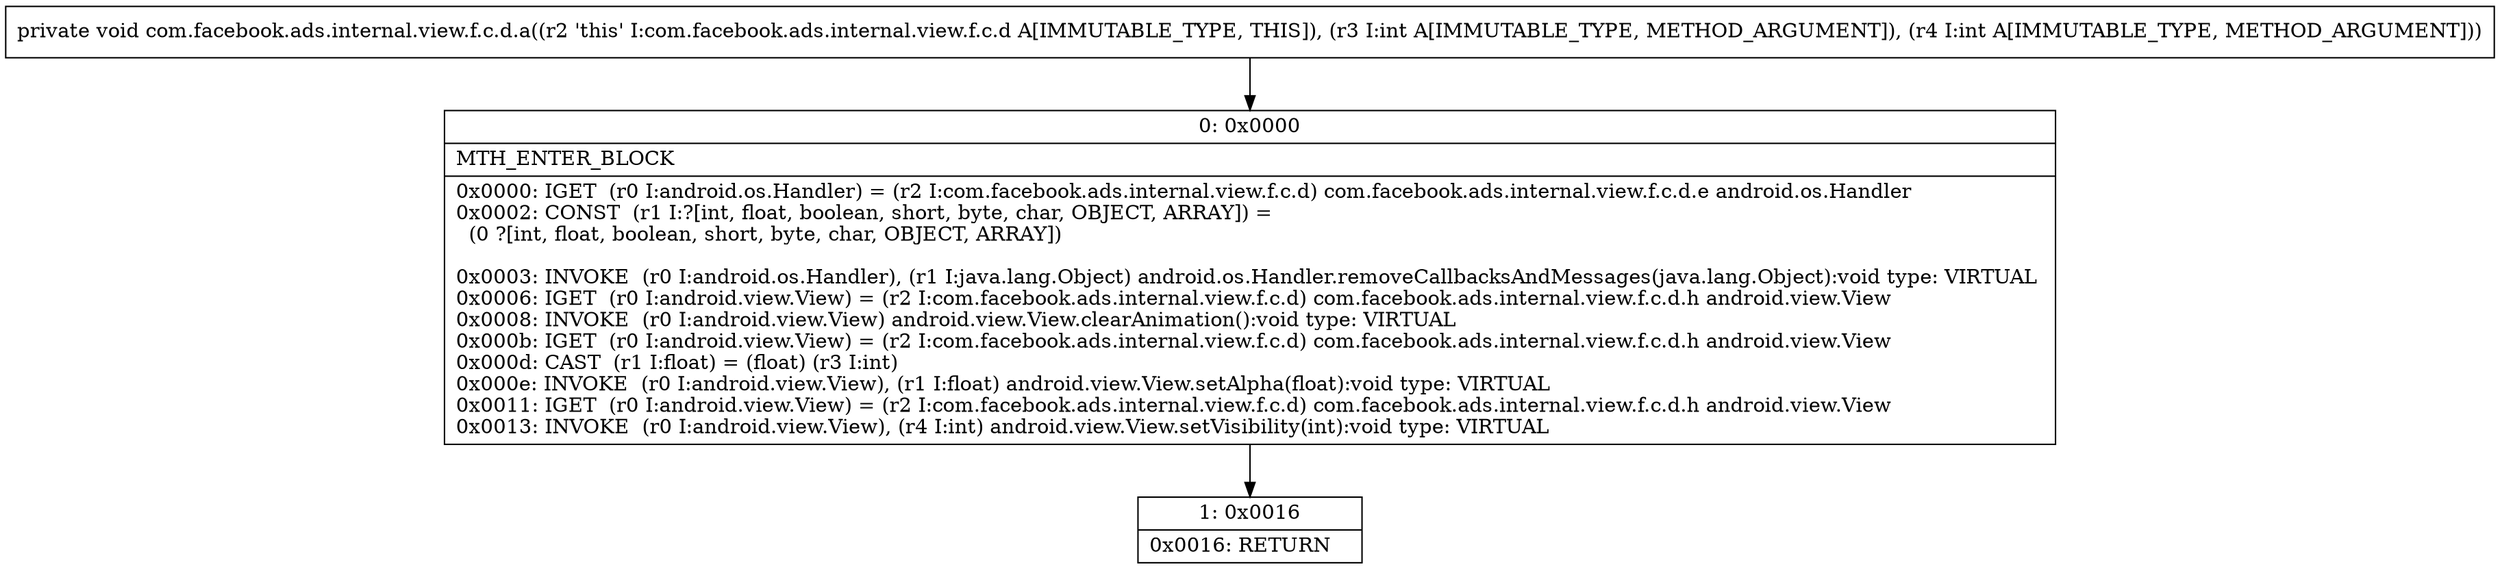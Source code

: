 digraph "CFG forcom.facebook.ads.internal.view.f.c.d.a(II)V" {
Node_0 [shape=record,label="{0\:\ 0x0000|MTH_ENTER_BLOCK\l|0x0000: IGET  (r0 I:android.os.Handler) = (r2 I:com.facebook.ads.internal.view.f.c.d) com.facebook.ads.internal.view.f.c.d.e android.os.Handler \l0x0002: CONST  (r1 I:?[int, float, boolean, short, byte, char, OBJECT, ARRAY]) = \l  (0 ?[int, float, boolean, short, byte, char, OBJECT, ARRAY])\l \l0x0003: INVOKE  (r0 I:android.os.Handler), (r1 I:java.lang.Object) android.os.Handler.removeCallbacksAndMessages(java.lang.Object):void type: VIRTUAL \l0x0006: IGET  (r0 I:android.view.View) = (r2 I:com.facebook.ads.internal.view.f.c.d) com.facebook.ads.internal.view.f.c.d.h android.view.View \l0x0008: INVOKE  (r0 I:android.view.View) android.view.View.clearAnimation():void type: VIRTUAL \l0x000b: IGET  (r0 I:android.view.View) = (r2 I:com.facebook.ads.internal.view.f.c.d) com.facebook.ads.internal.view.f.c.d.h android.view.View \l0x000d: CAST  (r1 I:float) = (float) (r3 I:int) \l0x000e: INVOKE  (r0 I:android.view.View), (r1 I:float) android.view.View.setAlpha(float):void type: VIRTUAL \l0x0011: IGET  (r0 I:android.view.View) = (r2 I:com.facebook.ads.internal.view.f.c.d) com.facebook.ads.internal.view.f.c.d.h android.view.View \l0x0013: INVOKE  (r0 I:android.view.View), (r4 I:int) android.view.View.setVisibility(int):void type: VIRTUAL \l}"];
Node_1 [shape=record,label="{1\:\ 0x0016|0x0016: RETURN   \l}"];
MethodNode[shape=record,label="{private void com.facebook.ads.internal.view.f.c.d.a((r2 'this' I:com.facebook.ads.internal.view.f.c.d A[IMMUTABLE_TYPE, THIS]), (r3 I:int A[IMMUTABLE_TYPE, METHOD_ARGUMENT]), (r4 I:int A[IMMUTABLE_TYPE, METHOD_ARGUMENT])) }"];
MethodNode -> Node_0;
Node_0 -> Node_1;
}

